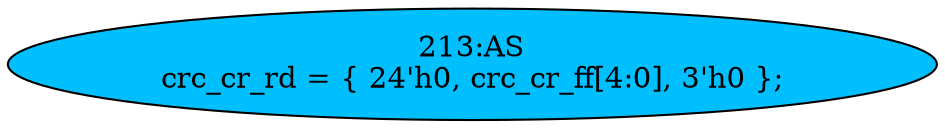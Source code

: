strict digraph "" {
	node [label="\N"];
	"213:AS"	 [ast="<pyverilog.vparser.ast.Assign object at 0x7fba378b3e10>",
		def_var="['crc_cr_rd']",
		fillcolor=deepskyblue,
		label="213:AS
crc_cr_rd = { 24'h0, crc_cr_ff[4:0], 3'h0 };",
		statements="[]",
		style=filled,
		typ=Assign,
		use_var="['crc_cr_ff']"];
}

